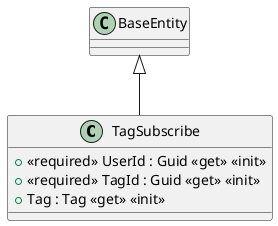@startuml
class TagSubscribe {
    + <<required>> UserId : Guid <<get>> <<init>>
    + <<required>> TagId : Guid <<get>> <<init>>
    + Tag : Tag <<get>> <<init>>
}
BaseEntity <|-- TagSubscribe
@enduml
